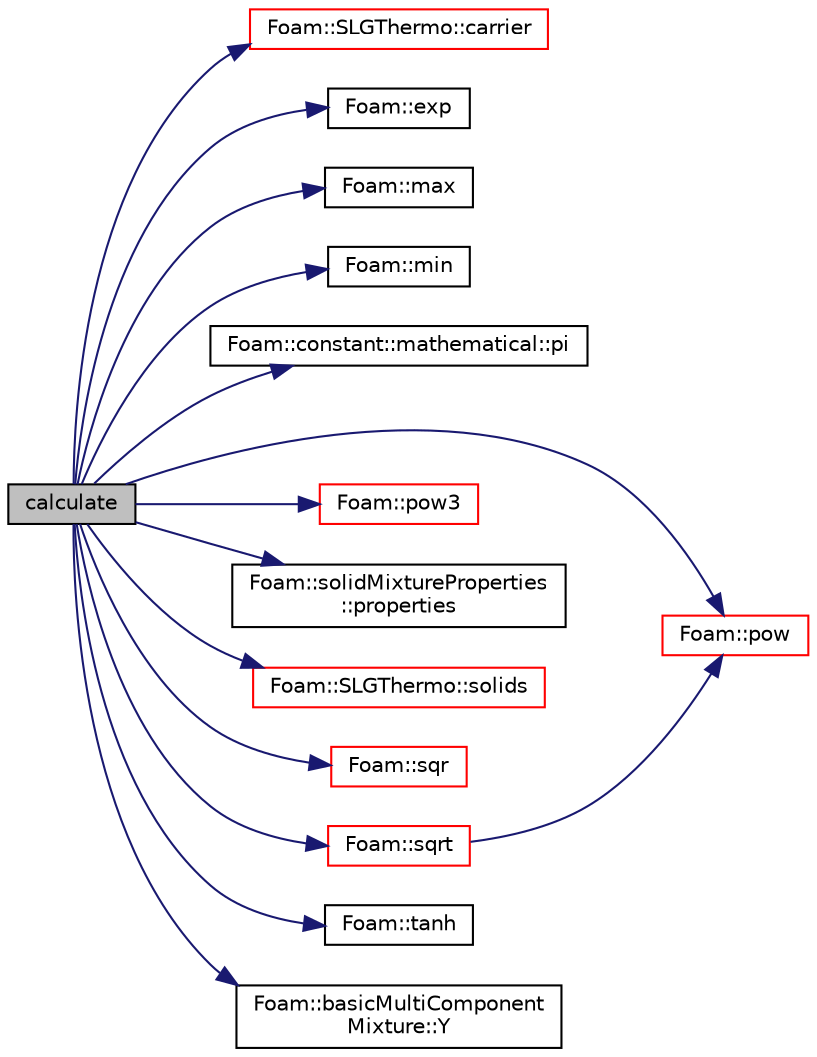 digraph "calculate"
{
  bgcolor="transparent";
  edge [fontname="Helvetica",fontsize="10",labelfontname="Helvetica",labelfontsize="10"];
  node [fontname="Helvetica",fontsize="10",shape=record];
  rankdir="LR";
  Node270 [label="calculate",height=0.2,width=0.4,color="black", fillcolor="grey75", style="filled", fontcolor="black"];
  Node270 -> Node271 [color="midnightblue",fontsize="10",style="solid",fontname="Helvetica"];
  Node271 [label="Foam::SLGThermo::carrier",height=0.2,width=0.4,color="red",URL="$a31525.html#a7c13dc537b35b66e277b8dd37f321d20",tooltip="Return reference to the gaseous components. "];
  Node270 -> Node317 [color="midnightblue",fontsize="10",style="solid",fontname="Helvetica"];
  Node317 [label="Foam::exp",height=0.2,width=0.4,color="black",URL="$a21851.html#a12bca6c677fcf0977532179c3cb9bb89"];
  Node270 -> Node318 [color="midnightblue",fontsize="10",style="solid",fontname="Helvetica"];
  Node318 [label="Foam::max",height=0.2,width=0.4,color="black",URL="$a21851.html#ac993e906cf2774ae77e666bc24e81733"];
  Node270 -> Node319 [color="midnightblue",fontsize="10",style="solid",fontname="Helvetica"];
  Node319 [label="Foam::min",height=0.2,width=0.4,color="black",URL="$a21851.html#a253e112ad2d56d96230ff39ea7f442dc"];
  Node270 -> Node320 [color="midnightblue",fontsize="10",style="solid",fontname="Helvetica"];
  Node320 [label="Foam::constant::mathematical::pi",height=0.2,width=0.4,color="black",URL="$a21892.html#a731b8788a4c01586c35266c7ca4fed04"];
  Node270 -> Node291 [color="midnightblue",fontsize="10",style="solid",fontname="Helvetica"];
  Node291 [label="Foam::pow",height=0.2,width=0.4,color="red",URL="$a21851.html#a7500c8e9d27a442adc75e287de074c7c"];
  Node270 -> Node321 [color="midnightblue",fontsize="10",style="solid",fontname="Helvetica"];
  Node321 [label="Foam::pow3",height=0.2,width=0.4,color="red",URL="$a21851.html#a2e8f5d970ee4fb466536c3c46bae91fe"];
  Node270 -> Node322 [color="midnightblue",fontsize="10",style="solid",fontname="Helvetica"];
  Node322 [label="Foam::solidMixtureProperties\l::properties",height=0.2,width=0.4,color="black",URL="$a31305.html#a68a19e37f2239db75a5685d5c1993dcb",tooltip="Return the solidProperties properties. "];
  Node270 -> Node323 [color="midnightblue",fontsize="10",style="solid",fontname="Helvetica"];
  Node323 [label="Foam::SLGThermo::solids",height=0.2,width=0.4,color="red",URL="$a31525.html#acdd1697a0de186428b8da9ce8b75ef19",tooltip="Return reference to the global (additional) solids. "];
  Node270 -> Node335 [color="midnightblue",fontsize="10",style="solid",fontname="Helvetica"];
  Node335 [label="Foam::sqr",height=0.2,width=0.4,color="red",URL="$a21851.html#a277dc11c581d53826ab5090b08f3b17b"];
  Node270 -> Node336 [color="midnightblue",fontsize="10",style="solid",fontname="Helvetica"];
  Node336 [label="Foam::sqrt",height=0.2,width=0.4,color="red",URL="$a21851.html#a8616bd62eebf2342a80222fecb1bda71"];
  Node336 -> Node291 [color="midnightblue",fontsize="10",style="solid",fontname="Helvetica"];
  Node270 -> Node337 [color="midnightblue",fontsize="10",style="solid",fontname="Helvetica"];
  Node337 [label="Foam::tanh",height=0.2,width=0.4,color="black",URL="$a21851.html#a495b8b73fde3fbf83457f43628cc4087"];
  Node270 -> Node338 [color="midnightblue",fontsize="10",style="solid",fontname="Helvetica"];
  Node338 [label="Foam::basicMultiComponent\lMixture::Y",height=0.2,width=0.4,color="black",URL="$a31469.html#a98fc615b86ae04a5a00a36c8fb619a16",tooltip="Return the mass-fraction fields. "];
}
